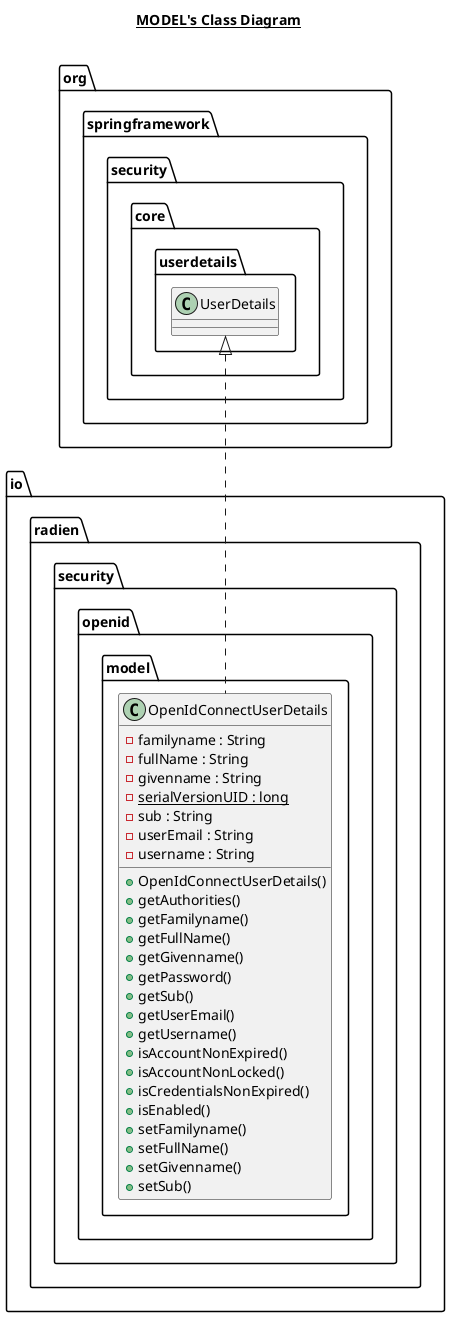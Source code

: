 @startuml

title __MODEL's Class Diagram__\n

  namespace io.radien.security.openid.model {
    class io.radien.security.openid.model.OpenIdConnectUserDetails {
        - familyname : String
        - fullName : String
        - givenname : String
        {static} - serialVersionUID : long
        - sub : String
        - userEmail : String
        - username : String
        + OpenIdConnectUserDetails()
        + getAuthorities()
        + getFamilyname()
        + getFullName()
        + getGivenname()
        + getPassword()
        + getSub()
        + getUserEmail()
        + getUsername()
        + isAccountNonExpired()
        + isAccountNonLocked()
        + isCredentialsNonExpired()
        + isEnabled()
        + setFamilyname()
        + setFullName()
        + setGivenname()
        + setSub()
    }
  }
  

  io.radien.security.openid.model.OpenIdConnectUserDetails .up.|> org.springframework.security.core.userdetails.UserDetails


 

@enduml
